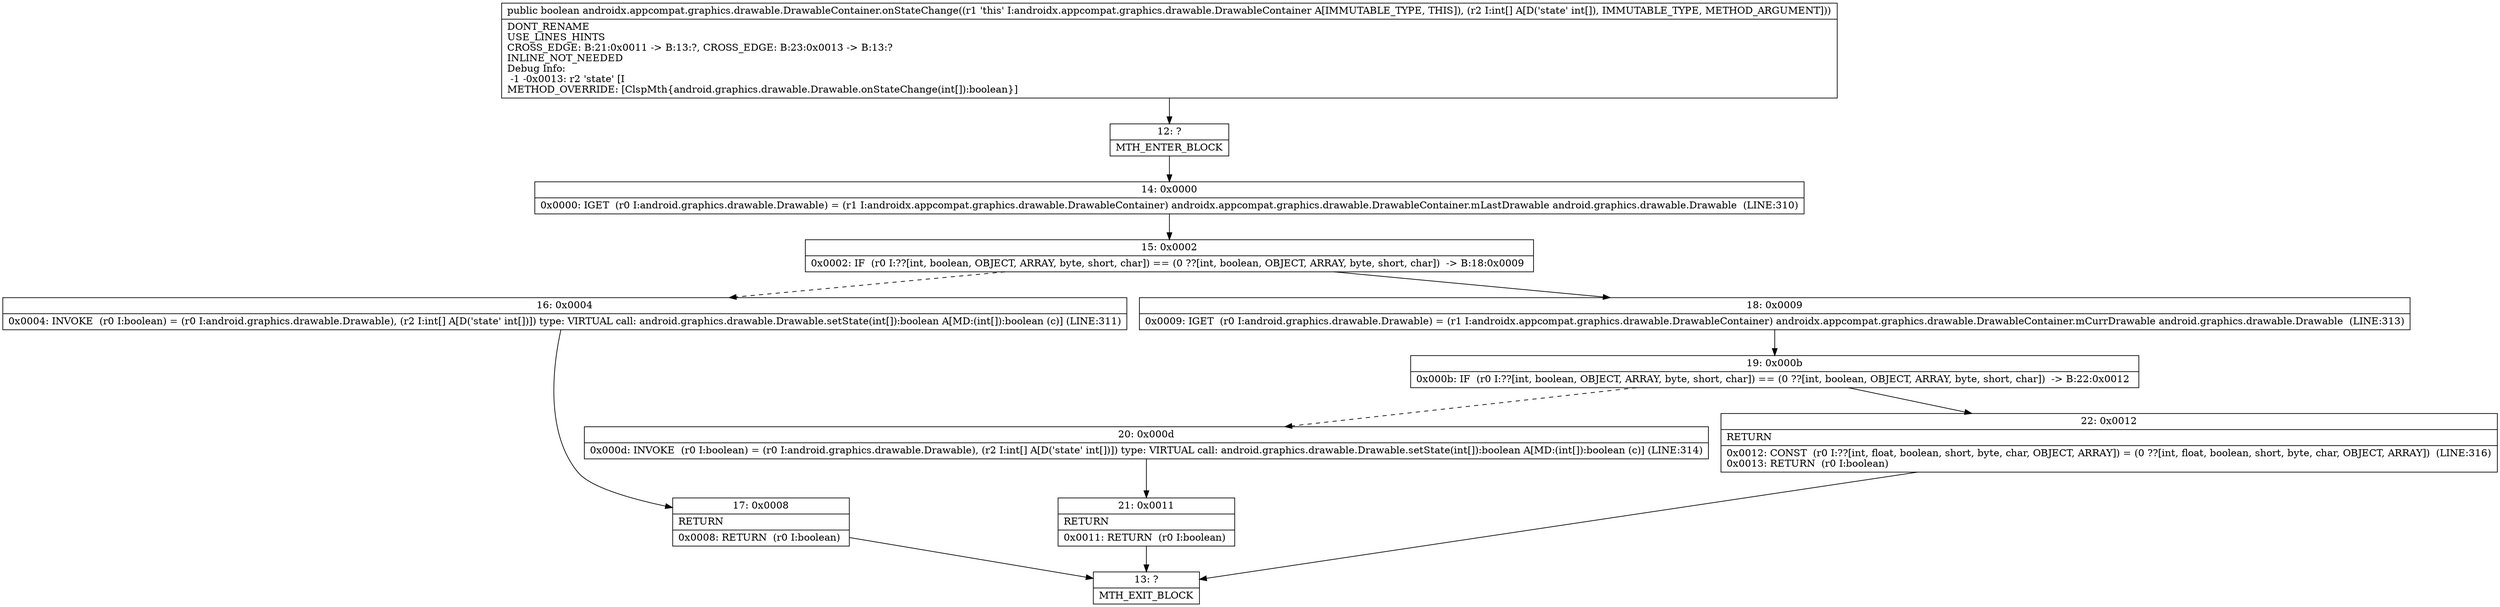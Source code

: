 digraph "CFG forandroidx.appcompat.graphics.drawable.DrawableContainer.onStateChange([I)Z" {
Node_12 [shape=record,label="{12\:\ ?|MTH_ENTER_BLOCK\l}"];
Node_14 [shape=record,label="{14\:\ 0x0000|0x0000: IGET  (r0 I:android.graphics.drawable.Drawable) = (r1 I:androidx.appcompat.graphics.drawable.DrawableContainer) androidx.appcompat.graphics.drawable.DrawableContainer.mLastDrawable android.graphics.drawable.Drawable  (LINE:310)\l}"];
Node_15 [shape=record,label="{15\:\ 0x0002|0x0002: IF  (r0 I:??[int, boolean, OBJECT, ARRAY, byte, short, char]) == (0 ??[int, boolean, OBJECT, ARRAY, byte, short, char])  \-\> B:18:0x0009 \l}"];
Node_16 [shape=record,label="{16\:\ 0x0004|0x0004: INVOKE  (r0 I:boolean) = (r0 I:android.graphics.drawable.Drawable), (r2 I:int[] A[D('state' int[])]) type: VIRTUAL call: android.graphics.drawable.Drawable.setState(int[]):boolean A[MD:(int[]):boolean (c)] (LINE:311)\l}"];
Node_17 [shape=record,label="{17\:\ 0x0008|RETURN\l|0x0008: RETURN  (r0 I:boolean) \l}"];
Node_13 [shape=record,label="{13\:\ ?|MTH_EXIT_BLOCK\l}"];
Node_18 [shape=record,label="{18\:\ 0x0009|0x0009: IGET  (r0 I:android.graphics.drawable.Drawable) = (r1 I:androidx.appcompat.graphics.drawable.DrawableContainer) androidx.appcompat.graphics.drawable.DrawableContainer.mCurrDrawable android.graphics.drawable.Drawable  (LINE:313)\l}"];
Node_19 [shape=record,label="{19\:\ 0x000b|0x000b: IF  (r0 I:??[int, boolean, OBJECT, ARRAY, byte, short, char]) == (0 ??[int, boolean, OBJECT, ARRAY, byte, short, char])  \-\> B:22:0x0012 \l}"];
Node_20 [shape=record,label="{20\:\ 0x000d|0x000d: INVOKE  (r0 I:boolean) = (r0 I:android.graphics.drawable.Drawable), (r2 I:int[] A[D('state' int[])]) type: VIRTUAL call: android.graphics.drawable.Drawable.setState(int[]):boolean A[MD:(int[]):boolean (c)] (LINE:314)\l}"];
Node_21 [shape=record,label="{21\:\ 0x0011|RETURN\l|0x0011: RETURN  (r0 I:boolean) \l}"];
Node_22 [shape=record,label="{22\:\ 0x0012|RETURN\l|0x0012: CONST  (r0 I:??[int, float, boolean, short, byte, char, OBJECT, ARRAY]) = (0 ??[int, float, boolean, short, byte, char, OBJECT, ARRAY])  (LINE:316)\l0x0013: RETURN  (r0 I:boolean) \l}"];
MethodNode[shape=record,label="{public boolean androidx.appcompat.graphics.drawable.DrawableContainer.onStateChange((r1 'this' I:androidx.appcompat.graphics.drawable.DrawableContainer A[IMMUTABLE_TYPE, THIS]), (r2 I:int[] A[D('state' int[]), IMMUTABLE_TYPE, METHOD_ARGUMENT]))  | DONT_RENAME\lUSE_LINES_HINTS\lCROSS_EDGE: B:21:0x0011 \-\> B:13:?, CROSS_EDGE: B:23:0x0013 \-\> B:13:?\lINLINE_NOT_NEEDED\lDebug Info:\l  \-1 \-0x0013: r2 'state' [I\lMETHOD_OVERRIDE: [ClspMth\{android.graphics.drawable.Drawable.onStateChange(int[]):boolean\}]\l}"];
MethodNode -> Node_12;Node_12 -> Node_14;
Node_14 -> Node_15;
Node_15 -> Node_16[style=dashed];
Node_15 -> Node_18;
Node_16 -> Node_17;
Node_17 -> Node_13;
Node_18 -> Node_19;
Node_19 -> Node_20[style=dashed];
Node_19 -> Node_22;
Node_20 -> Node_21;
Node_21 -> Node_13;
Node_22 -> Node_13;
}

